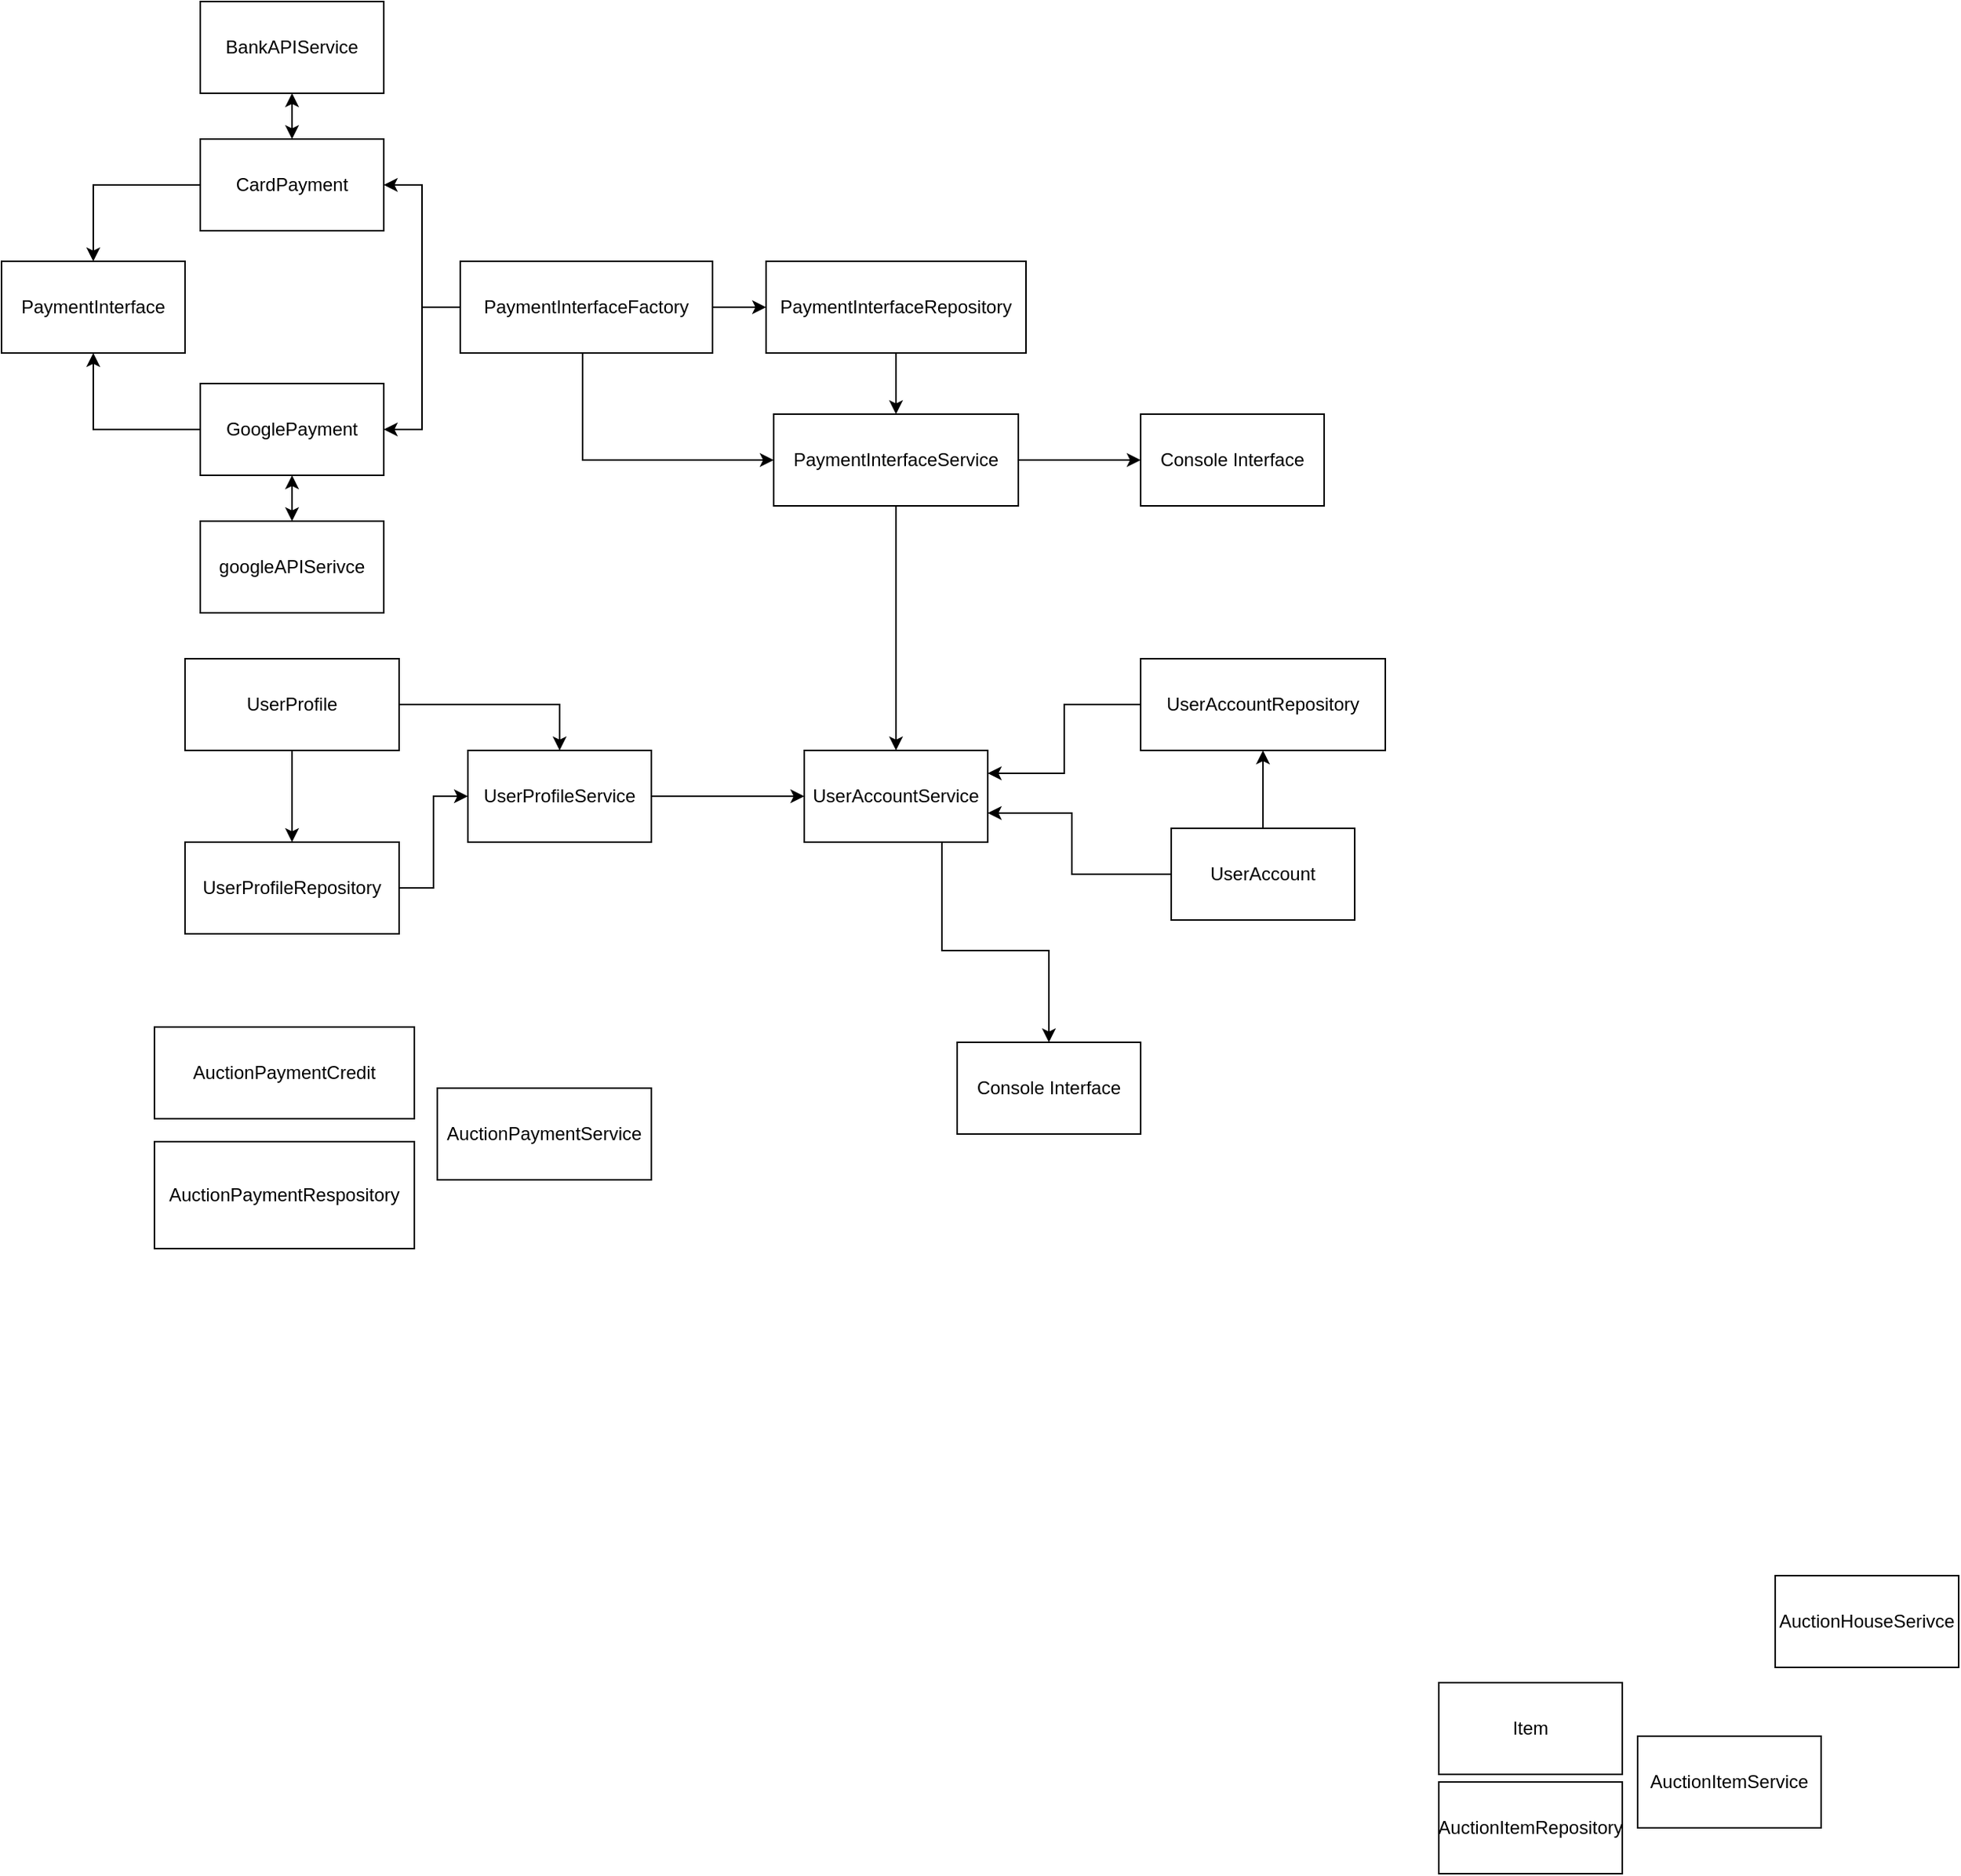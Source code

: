 <mxfile version="14.2.9" type="device" pages="2"><diagram id="r81VKgeQCfvm6491v-Wo" name="Overview Diagram"><mxGraphModel dx="2523" dy="1996" grid="1" gridSize="10" guides="1" tooltips="1" connect="1" arrows="1" fold="1" page="1" pageScale="1" pageWidth="850" pageHeight="1100" math="0" shadow="0"><root><mxCell id="0"/><mxCell id="1" parent="0"/><mxCell id="Q6yIJtYykdDkzVbL_dFZ-2" style="edgeStyle=orthogonalEdgeStyle;rounded=0;orthogonalLoop=1;jettySize=auto;html=1;entryX=0.5;entryY=0;entryDx=0;entryDy=0;" parent="1" source="I2kyU7m7-TDQjK4Cm5tF-1" target="I2kyU7m7-TDQjK4Cm5tF-28" edge="1"><mxGeometry relative="1" as="geometry"/></mxCell><mxCell id="Q6yIJtYykdDkzVbL_dFZ-3" style="edgeStyle=orthogonalEdgeStyle;rounded=0;orthogonalLoop=1;jettySize=auto;html=1;entryX=0.5;entryY=0;entryDx=0;entryDy=0;" parent="1" source="I2kyU7m7-TDQjK4Cm5tF-1" target="I2kyU7m7-TDQjK4Cm5tF-3" edge="1"><mxGeometry relative="1" as="geometry"/></mxCell><mxCell id="I2kyU7m7-TDQjK4Cm5tF-1" value="UserProfile" style="rounded=0;whiteSpace=wrap;html=1;" parent="1" vertex="1"><mxGeometry x="-180" y="60" width="140" height="60" as="geometry"/></mxCell><mxCell id="I2kyU7m7-TDQjK4Cm5tF-22" style="edgeStyle=orthogonalEdgeStyle;rounded=0;orthogonalLoop=1;jettySize=auto;html=1;entryX=0;entryY=0.5;entryDx=0;entryDy=0;startArrow=none;startFill=0;endArrow=classic;endFill=1;" parent="1" source="I2kyU7m7-TDQjK4Cm5tF-3" target="I2kyU7m7-TDQjK4Cm5tF-11" edge="1"><mxGeometry relative="1" as="geometry"/></mxCell><mxCell id="I2kyU7m7-TDQjK4Cm5tF-3" value="UserProfileService" style="rounded=0;whiteSpace=wrap;html=1;" parent="1" vertex="1"><mxGeometry x="5" y="120" width="120" height="60" as="geometry"/></mxCell><mxCell id="I2kyU7m7-TDQjK4Cm5tF-5" value="Item" style="rounded=0;whiteSpace=wrap;html=1;" parent="1" vertex="1"><mxGeometry x="640" y="730" width="120" height="60" as="geometry"/></mxCell><mxCell id="I2kyU7m7-TDQjK4Cm5tF-7" value="AuctionItemService" style="rounded=0;whiteSpace=wrap;html=1;" parent="1" vertex="1"><mxGeometry x="770" y="765" width="120" height="60" as="geometry"/></mxCell><mxCell id="I2kyU7m7-TDQjK4Cm5tF-8" value="AuctionItemRepository" style="rounded=0;whiteSpace=wrap;html=1;" parent="1" vertex="1"><mxGeometry x="640" y="795" width="120" height="60" as="geometry"/></mxCell><mxCell id="I2kyU7m7-TDQjK4Cm5tF-9" value="AuctionHouseSerivce" style="whiteSpace=wrap;html=1;" parent="1" vertex="1"><mxGeometry x="860" y="660" width="120" height="60" as="geometry"/></mxCell><mxCell id="gzCfl5kUiehXinMNAZoP-3" style="edgeStyle=orthogonalEdgeStyle;rounded=0;orthogonalLoop=1;jettySize=auto;html=1;" parent="1" source="I2kyU7m7-TDQjK4Cm5tF-11" target="gzCfl5kUiehXinMNAZoP-2" edge="1"><mxGeometry relative="1" as="geometry"><Array as="points"><mxPoint x="315" y="251"/><mxPoint x="385" y="251"/></Array></mxGeometry></mxCell><mxCell id="I2kyU7m7-TDQjK4Cm5tF-11" value="UserAccountService" style="whiteSpace=wrap;html=1;" parent="1" vertex="1"><mxGeometry x="225" y="120" width="120" height="60" as="geometry"/></mxCell><mxCell id="I2kyU7m7-TDQjK4Cm5tF-13" value="AuctionPaymentService" style="whiteSpace=wrap;html=1;" parent="1" vertex="1"><mxGeometry x="-15" y="341" width="140" height="60" as="geometry"/></mxCell><mxCell id="I2kyU7m7-TDQjK4Cm5tF-14" value="AuctionPaymentCredit" style="whiteSpace=wrap;html=1;" parent="1" vertex="1"><mxGeometry x="-200" y="301" width="170" height="60" as="geometry"/></mxCell><mxCell id="I2kyU7m7-TDQjK4Cm5tF-15" value="AuctionPaymentRespository" style="whiteSpace=wrap;html=1;" parent="1" vertex="1"><mxGeometry x="-200" y="376" width="170" height="70" as="geometry"/></mxCell><mxCell id="cvgaaLKxkSWGZqVUeKFh-3" style="edgeStyle=orthogonalEdgeStyle;rounded=0;orthogonalLoop=1;jettySize=auto;html=1;" parent="1" source="I2kyU7m7-TDQjK4Cm5tF-16" target="I2kyU7m7-TDQjK4Cm5tF-11" edge="1"><mxGeometry relative="1" as="geometry"/></mxCell><mxCell id="mcXa_Py46XLBqn0W-5Ll-2" value="" style="edgeStyle=orthogonalEdgeStyle;rounded=0;orthogonalLoop=1;jettySize=auto;html=1;" edge="1" parent="1" source="I2kyU7m7-TDQjK4Cm5tF-16" target="mcXa_Py46XLBqn0W-5Ll-1"><mxGeometry relative="1" as="geometry"><Array as="points"><mxPoint x="470" y="-70"/><mxPoint x="470" y="-70"/></Array></mxGeometry></mxCell><mxCell id="I2kyU7m7-TDQjK4Cm5tF-16" value="PaymentInterfaceService" style="whiteSpace=wrap;html=1;" parent="1" vertex="1"><mxGeometry x="205" y="-100" width="160" height="60" as="geometry"/></mxCell><mxCell id="ONnj_5ZlxG096qRH4PZU-2" style="edgeStyle=orthogonalEdgeStyle;rounded=0;orthogonalLoop=1;jettySize=auto;html=1;" parent="1" source="I2kyU7m7-TDQjK4Cm5tF-17" target="I2kyU7m7-TDQjK4Cm5tF-18" edge="1"><mxGeometry relative="1" as="geometry"/></mxCell><mxCell id="ONnj_5ZlxG096qRH4PZU-3" style="edgeStyle=orthogonalEdgeStyle;rounded=0;orthogonalLoop=1;jettySize=auto;html=1;entryX=0;entryY=0.5;entryDx=0;entryDy=0;" parent="1" source="I2kyU7m7-TDQjK4Cm5tF-17" target="I2kyU7m7-TDQjK4Cm5tF-16" edge="1"><mxGeometry relative="1" as="geometry"><Array as="points"><mxPoint x="80" y="-70"/></Array></mxGeometry></mxCell><mxCell id="qIYc_rqgNKrZULRwFgfV-2" style="edgeStyle=orthogonalEdgeStyle;rounded=0;orthogonalLoop=1;jettySize=auto;html=1;entryX=1;entryY=0.5;entryDx=0;entryDy=0;" parent="1" source="I2kyU7m7-TDQjK4Cm5tF-17" target="ulds4P4dIPmihpBsG768-3" edge="1"><mxGeometry relative="1" as="geometry"/></mxCell><mxCell id="qIYc_rqgNKrZULRwFgfV-3" style="edgeStyle=orthogonalEdgeStyle;rounded=0;orthogonalLoop=1;jettySize=auto;html=1;entryX=1;entryY=0.5;entryDx=0;entryDy=0;" parent="1" source="I2kyU7m7-TDQjK4Cm5tF-17" target="ulds4P4dIPmihpBsG768-4" edge="1"><mxGeometry relative="1" as="geometry"/></mxCell><mxCell id="I2kyU7m7-TDQjK4Cm5tF-17" value="PaymentInterfaceFactory" style="whiteSpace=wrap;html=1;" parent="1" vertex="1"><mxGeometry y="-200" width="165" height="60" as="geometry"/></mxCell><mxCell id="gzCfl5kUiehXinMNAZoP-15" style="edgeStyle=orthogonalEdgeStyle;rounded=0;orthogonalLoop=1;jettySize=auto;html=1;" parent="1" source="I2kyU7m7-TDQjK4Cm5tF-18" target="I2kyU7m7-TDQjK4Cm5tF-16" edge="1"><mxGeometry relative="1" as="geometry"/></mxCell><mxCell id="I2kyU7m7-TDQjK4Cm5tF-18" value="PaymentInterfaceRepository" style="whiteSpace=wrap;html=1;" parent="1" vertex="1"><mxGeometry x="200" y="-200" width="170" height="60" as="geometry"/></mxCell><mxCell id="Q6yIJtYykdDkzVbL_dFZ-1" style="edgeStyle=orthogonalEdgeStyle;rounded=0;orthogonalLoop=1;jettySize=auto;html=1;" parent="1" source="I2kyU7m7-TDQjK4Cm5tF-28" target="I2kyU7m7-TDQjK4Cm5tF-3" edge="1"><mxGeometry relative="1" as="geometry"/></mxCell><mxCell id="I2kyU7m7-TDQjK4Cm5tF-28" value="UserProfileRepository" style="rounded=0;whiteSpace=wrap;html=1;" parent="1" vertex="1"><mxGeometry x="-180" y="180" width="140" height="60" as="geometry"/></mxCell><mxCell id="Q6yIJtYykdDkzVbL_dFZ-5" style="edgeStyle=orthogonalEdgeStyle;rounded=0;orthogonalLoop=1;jettySize=auto;html=1;" parent="1" source="Q6yIJtYykdDkzVbL_dFZ-4" target="I2kyU7m7-TDQjK4Cm5tF-11" edge="1"><mxGeometry relative="1" as="geometry"><Array as="points"><mxPoint x="400" y="201"/><mxPoint x="400" y="161"/></Array></mxGeometry></mxCell><mxCell id="gzCfl5kUiehXinMNAZoP-5" style="edgeStyle=orthogonalEdgeStyle;rounded=0;orthogonalLoop=1;jettySize=auto;html=1;" parent="1" source="Q6yIJtYykdDkzVbL_dFZ-4" target="gzCfl5kUiehXinMNAZoP-4" edge="1"><mxGeometry relative="1" as="geometry"/></mxCell><mxCell id="Q6yIJtYykdDkzVbL_dFZ-4" value="UserAccount" style="whiteSpace=wrap;html=1;" parent="1" vertex="1"><mxGeometry x="465" y="171" width="120" height="60" as="geometry"/></mxCell><mxCell id="gzCfl5kUiehXinMNAZoP-2" value="Console Interface" style="whiteSpace=wrap;html=1;" parent="1" vertex="1"><mxGeometry x="325" y="311" width="120" height="60" as="geometry"/></mxCell><mxCell id="gzCfl5kUiehXinMNAZoP-6" style="edgeStyle=orthogonalEdgeStyle;rounded=0;orthogonalLoop=1;jettySize=auto;html=1;entryX=1;entryY=0.25;entryDx=0;entryDy=0;" parent="1" source="gzCfl5kUiehXinMNAZoP-4" target="I2kyU7m7-TDQjK4Cm5tF-11" edge="1"><mxGeometry relative="1" as="geometry"/></mxCell><mxCell id="gzCfl5kUiehXinMNAZoP-4" value="UserAccountRepository" style="whiteSpace=wrap;html=1;" parent="1" vertex="1"><mxGeometry x="445" y="60" width="160" height="60" as="geometry"/></mxCell><mxCell id="mMThudRZaqja10U17fXi-1" value="BankAPIService" style="whiteSpace=wrap;html=1;" parent="1" vertex="1"><mxGeometry x="-170" y="-370" width="120" height="60" as="geometry"/></mxCell><mxCell id="OUbQ_z0HRZCpJzxNJCdE-1" style="edgeStyle=orthogonalEdgeStyle;rounded=0;orthogonalLoop=1;jettySize=auto;html=1;startArrow=classic;startFill=1;" parent="1" source="ulds4P4dIPmihpBsG768-3" target="mMThudRZaqja10U17fXi-1" edge="1"><mxGeometry relative="1" as="geometry"/></mxCell><mxCell id="Ntah7swOVjJ12UIjESs_-2" style="edgeStyle=orthogonalEdgeStyle;rounded=0;orthogonalLoop=1;jettySize=auto;html=1;" parent="1" source="ulds4P4dIPmihpBsG768-3" target="6QSgvyJENvbBUKKOiL1o-1" edge="1"><mxGeometry relative="1" as="geometry"/></mxCell><mxCell id="ulds4P4dIPmihpBsG768-3" value="CardPayment" style="whiteSpace=wrap;html=1;" parent="1" vertex="1"><mxGeometry x="-170" y="-280" width="120" height="60" as="geometry"/></mxCell><mxCell id="OUbQ_z0HRZCpJzxNJCdE-3" style="edgeStyle=orthogonalEdgeStyle;rounded=0;orthogonalLoop=1;jettySize=auto;html=1;startArrow=classic;startFill=1;" parent="1" source="ulds4P4dIPmihpBsG768-4" target="OUbQ_z0HRZCpJzxNJCdE-2" edge="1"><mxGeometry relative="1" as="geometry"/></mxCell><mxCell id="Ntah7swOVjJ12UIjESs_-1" style="edgeStyle=orthogonalEdgeStyle;rounded=0;orthogonalLoop=1;jettySize=auto;html=1;" parent="1" source="ulds4P4dIPmihpBsG768-4" target="6QSgvyJENvbBUKKOiL1o-1" edge="1"><mxGeometry relative="1" as="geometry"/></mxCell><mxCell id="ulds4P4dIPmihpBsG768-4" value="GooglePayment" style="whiteSpace=wrap;html=1;" parent="1" vertex="1"><mxGeometry x="-170" y="-120" width="120" height="60" as="geometry"/></mxCell><mxCell id="OUbQ_z0HRZCpJzxNJCdE-2" value="googleAPISerivce" style="whiteSpace=wrap;html=1;" parent="1" vertex="1"><mxGeometry x="-170" y="-30" width="120" height="60" as="geometry"/></mxCell><mxCell id="6QSgvyJENvbBUKKOiL1o-1" value="PaymentInterface" style="whiteSpace=wrap;html=1;" parent="1" vertex="1"><mxGeometry x="-300" y="-200" width="120" height="60" as="geometry"/></mxCell><mxCell id="mcXa_Py46XLBqn0W-5Ll-1" value="Console Interface" style="whiteSpace=wrap;html=1;" vertex="1" parent="1"><mxGeometry x="445" y="-100" width="120" height="60" as="geometry"/></mxCell></root></mxGraphModel></diagram><diagram id="7XcquJOHp3C-iuRUlVmf" name="Class Diagram"><mxGraphModel dx="2272" dy="1862" grid="1" gridSize="10" guides="1" tooltips="1" connect="1" arrows="1" fold="1" page="1" pageScale="1" pageWidth="850" pageHeight="1100" math="0" shadow="0"><root><mxCell id="P2Dz0mEHDDmNIb5PMjdy-0"/><mxCell id="P2Dz0mEHDDmNIb5PMjdy-1" parent="P2Dz0mEHDDmNIb5PMjdy-0"/><mxCell id="8g-rBgWS3mRkG20rDwMc-0" value="" style="rounded=0;whiteSpace=wrap;html=1;" parent="P2Dz0mEHDDmNIb5PMjdy-1" vertex="1"><mxGeometry x="-330" y="-120" width="710" height="650" as="geometry"/></mxCell><mxCell id="dmM8imzTffKyK5uBwIWd-29" value="" style="group" parent="P2Dz0mEHDDmNIb5PMjdy-1" vertex="1" connectable="0"><mxGeometry x="-300" y="-80" width="270" height="260" as="geometry"/></mxCell><mxCell id="dmM8imzTffKyK5uBwIWd-0" value="" style="rounded=0;whiteSpace=wrap;html=1;" parent="dmM8imzTffKyK5uBwIWd-29" vertex="1"><mxGeometry width="270" height="260" as="geometry"/></mxCell><mxCell id="dmM8imzTffKyK5uBwIWd-3" value="User Profile" style="rounded=0;whiteSpace=wrap;html=1;align=left;" parent="dmM8imzTffKyK5uBwIWd-29" vertex="1"><mxGeometry width="270" height="30" as="geometry"/></mxCell><mxCell id="dmM8imzTffKyK5uBwIWd-4" value="" style="rounded=0;whiteSpace=wrap;html=1;align=left;" parent="dmM8imzTffKyK5uBwIWd-29" vertex="1"><mxGeometry y="30" width="270" height="80" as="geometry"/></mxCell><mxCell id="dmM8imzTffKyK5uBwIWd-5" value="- name: String&lt;br&gt;- DoB: Date&lt;br&gt;- occupation: String&lt;br&gt;- uniqueID: String&lt;br&gt;- createdAt: Date" style="text;html=1;strokeColor=none;fillColor=none;align=left;verticalAlign=middle;whiteSpace=wrap;rounded=0;" parent="dmM8imzTffKyK5uBwIWd-29" vertex="1"><mxGeometry y="12" width="270" height="110" as="geometry"/></mxCell><mxCell id="dmM8imzTffKyK5uBwIWd-8" value="+ getName()&lt;br&gt;+ getDoB()&lt;br&gt;+ setOccupation(occupation: String)&lt;br&gt;+ getOccupation()&lt;br&gt;+ getUniqueID()&lt;br&gt;+ getCreatedAt()" style="text;html=1;strokeColor=none;fillColor=none;align=left;verticalAlign=middle;whiteSpace=wrap;rounded=0;" parent="dmM8imzTffKyK5uBwIWd-29" vertex="1"><mxGeometry y="110" width="270" height="80" as="geometry"/></mxCell><mxCell id="dmM8imzTffKyK5uBwIWd-30" value="" style="group" parent="P2Dz0mEHDDmNIb5PMjdy-1" vertex="1" connectable="0"><mxGeometry x="-300" y="210" width="390" height="290" as="geometry"/></mxCell><mxCell id="dmM8imzTffKyK5uBwIWd-31" value="" style="rounded=0;whiteSpace=wrap;html=1;" parent="dmM8imzTffKyK5uBwIWd-30" vertex="1"><mxGeometry width="364.0" height="290" as="geometry"/></mxCell><mxCell id="dmM8imzTffKyK5uBwIWd-32" value="User Profile Repository" style="rounded=0;whiteSpace=wrap;html=1;align=left;" parent="dmM8imzTffKyK5uBwIWd-30" vertex="1"><mxGeometry width="364.0" height="33.462" as="geometry"/></mxCell><mxCell id="dmM8imzTffKyK5uBwIWd-33" value="" style="rounded=0;whiteSpace=wrap;html=1;align=left;" parent="dmM8imzTffKyK5uBwIWd-30" vertex="1"><mxGeometry y="33.46" width="364" height="46.54" as="geometry"/></mxCell><mxCell id="dmM8imzTffKyK5uBwIWd-35" value="+ addUserProfile(u: UserProfile)&lt;br&gt;+ deleteUserProfile(u: UserProfile)&lt;br&gt;+ updateUserProfile(u: UserProfile)&lt;br&gt;+ getUserProfile()&lt;br&gt;+ getUserProfile(uniqueID: String)&lt;br&gt;+ fileWriteObject()&lt;br&gt;+ fileReadObject()" style="text;html=1;strokeColor=none;fillColor=none;align=left;verticalAlign=middle;whiteSpace=wrap;rounded=0;" parent="dmM8imzTffKyK5uBwIWd-30" vertex="1"><mxGeometry y="80" width="390" height="110" as="geometry"/></mxCell><mxCell id="dmM8imzTffKyK5uBwIWd-34" value="- fileName: String&lt;br&gt;- userList: List&amp;lt;UserProfile&amp;gt;" style="text;html=1;strokeColor=none;fillColor=none;align=left;verticalAlign=middle;whiteSpace=wrap;rounded=0;" parent="dmM8imzTffKyK5uBwIWd-30" vertex="1"><mxGeometry y="33.46" width="364" height="46.54" as="geometry"/></mxCell><mxCell id="5aeJ9ZE5QNEJxUDV2E_B-5" value="" style="group" parent="P2Dz0mEHDDmNIb5PMjdy-1" vertex="1" connectable="0"><mxGeometry x="10" y="-80" width="360" height="260" as="geometry"/></mxCell><mxCell id="dmM8imzTffKyK5uBwIWd-38" value="" style="rounded=0;whiteSpace=wrap;html=1;" parent="5aeJ9ZE5QNEJxUDV2E_B-5" vertex="1"><mxGeometry width="345.6" height="260" as="geometry"/></mxCell><mxCell id="dmM8imzTffKyK5uBwIWd-39" value="User Profile Service" style="rounded=0;whiteSpace=wrap;html=1;align=left;" parent="5aeJ9ZE5QNEJxUDV2E_B-5" vertex="1"><mxGeometry width="345.6" height="30" as="geometry"/></mxCell><mxCell id="dmM8imzTffKyK5uBwIWd-42" value="+ createUserProfile(name: String, dob:Date, occupation: String)&lt;br&gt;+ deleteUserProfile(uniqueID: String)&lt;br&gt;+ updateUserProfile(uniqueID: String, occupation:String)&lt;br&gt;+ viewUserProfileList()&lt;br&gt;+ viewUserProfile(uniqueID: String)" style="text;html=1;strokeColor=none;fillColor=none;align=left;verticalAlign=middle;whiteSpace=wrap;rounded=0;" parent="5aeJ9ZE5QNEJxUDV2E_B-5" vertex="1"><mxGeometry y="60" width="360.0" height="80" as="geometry"/></mxCell><mxCell id="5aeJ9ZE5QNEJxUDV2E_B-4" value="- upr: UserProfileRepository" style="whiteSpace=wrap;html=1;align=left;" parent="5aeJ9ZE5QNEJxUDV2E_B-5" vertex="1"><mxGeometry y="30" width="345.6" height="30" as="geometry"/></mxCell><mxCell id="8g-rBgWS3mRkG20rDwMc-1" value="User Profile" style="text;html=1;strokeColor=none;fillColor=none;align=center;verticalAlign=middle;whiteSpace=wrap;rounded=0;" parent="P2Dz0mEHDDmNIb5PMjdy-1" vertex="1"><mxGeometry x="-330" y="-120" width="80" height="20" as="geometry"/></mxCell><mxCell id="TrtC-TVVJnQffVpj-WIV-0" value="" style="group" parent="P2Dz0mEHDDmNIb5PMjdy-1" vertex="1" connectable="0"><mxGeometry x="260" y="760" width="270" height="260" as="geometry"/></mxCell><mxCell id="TrtC-TVVJnQffVpj-WIV-1" value="" style="rounded=0;whiteSpace=wrap;html=1;" parent="TrtC-TVVJnQffVpj-WIV-0" vertex="1"><mxGeometry width="270" height="260" as="geometry"/></mxCell><mxCell id="TrtC-TVVJnQffVpj-WIV-2" value="CardPayment" style="rounded=0;whiteSpace=wrap;html=1;align=left;" parent="TrtC-TVVJnQffVpj-WIV-0" vertex="1"><mxGeometry width="270" height="30" as="geometry"/></mxCell><mxCell id="TrtC-TVVJnQffVpj-WIV-3" value="" style="rounded=0;whiteSpace=wrap;html=1;align=left;" parent="TrtC-TVVJnQffVpj-WIV-0" vertex="1"><mxGeometry y="30" width="270" height="90" as="geometry"/></mxCell><mxCell id="TrtC-TVVJnQffVpj-WIV-4" value="- identityCode: String&lt;br&gt;- cvvValue: String&lt;br&gt;- expiryDate: Date&lt;br&gt;- cardType: enum(CardType)&lt;br&gt;- verified: boolean" style="text;html=1;strokeColor=none;fillColor=none;align=left;verticalAlign=middle;whiteSpace=wrap;rounded=0;" parent="TrtC-TVVJnQffVpj-WIV-0" vertex="1"><mxGeometry y="26" width="270" height="84" as="geometry"/></mxCell><mxCell id="TrtC-TVVJnQffVpj-WIV-5" value="+ getIdentityCode()&lt;br&gt;+ getCvvValue()&lt;br&gt;+ getExpiryDate()&lt;br&gt;+ getCardOwnerName()&lt;br&gt;+ getCardType()&lt;br&gt;+ getVerified()&lt;br&gt;+ setVerified()&lt;br&gt;+ pay(amount: double)" style="text;html=1;strokeColor=none;fillColor=none;align=left;verticalAlign=middle;whiteSpace=wrap;rounded=0;" parent="TrtC-TVVJnQffVpj-WIV-0" vertex="1"><mxGeometry y="120" width="270" height="118" as="geometry"/></mxCell><mxCell id="neQlk8XRQE_lGBKE0n6T-7" value="" style="rounded=0;whiteSpace=wrap;html=1;" parent="P2Dz0mEHDDmNIb5PMjdy-1" vertex="1"><mxGeometry x="260" y="1040" width="270" height="60" as="geometry"/></mxCell><mxCell id="neQlk8XRQE_lGBKE0n6T-8" value="Bank API Service" style="rounded=0;whiteSpace=wrap;html=1;align=left;" parent="P2Dz0mEHDDmNIb5PMjdy-1" vertex="1"><mxGeometry x="260" y="1040" width="270" height="30" as="geometry"/></mxCell><mxCell id="neQlk8XRQE_lGBKE0n6T-11" value="+ verifiyIdentityCard(p: CardPayment)" style="text;html=1;strokeColor=none;fillColor=none;align=left;verticalAlign=middle;whiteSpace=wrap;rounded=0;" parent="P2Dz0mEHDDmNIb5PMjdy-1" vertex="1"><mxGeometry x="260" y="1070" width="270" height="20" as="geometry"/></mxCell><mxCell id="5qB0QaIXKI_vUI9aS-en-7" value="" style="group" parent="P2Dz0mEHDDmNIb5PMjdy-1" vertex="1" connectable="0"><mxGeometry x="-50" y="760" width="270" height="320" as="geometry"/></mxCell><mxCell id="8Av1viue4UBTjkgRkVqu-1" value="" style="rounded=0;whiteSpace=wrap;html=1;" parent="5qB0QaIXKI_vUI9aS-en-7" vertex="1"><mxGeometry width="270" height="320" as="geometry"/></mxCell><mxCell id="8Av1viue4UBTjkgRkVqu-2" value="GooglePayment" style="rounded=0;whiteSpace=wrap;html=1;align=left;" parent="5qB0QaIXKI_vUI9aS-en-7" vertex="1"><mxGeometry width="270" height="36.923" as="geometry"/></mxCell><mxCell id="8Av1viue4UBTjkgRkVqu-3" value="" style="rounded=0;whiteSpace=wrap;html=1;align=left;" parent="5qB0QaIXKI_vUI9aS-en-7" vertex="1"><mxGeometry y="36.92" width="270" height="93.08" as="geometry"/></mxCell><mxCell id="8Av1viue4UBTjkgRkVqu-4" value="- googleAccountName: String&lt;br&gt;- googleAccountCurrency: String&lt;br&gt;- googleAccountLimit: double&lt;br&gt;- googleSecretValue: String&lt;br&gt;- verified: boolean" style="text;html=1;strokeColor=none;fillColor=none;align=left;verticalAlign=middle;whiteSpace=wrap;rounded=0;" parent="5qB0QaIXKI_vUI9aS-en-7" vertex="1"><mxGeometry y="14" width="270" height="120.615" as="geometry"/></mxCell><mxCell id="8Av1viue4UBTjkgRkVqu-5" value="+ getGoogleAccountID()&lt;br&gt;+ getGoogleAccountName()&lt;br&gt;+ getGoogleAccountCurrency()&lt;br&gt;+ setGoogleAccountCurrency(currency: String)&lt;br&gt;+ getGoogleAccountLimit()&lt;br&gt;+ setGoogleAccountLimit(limit: double)&lt;br&gt;+ getGoogleSecretValue()&lt;br&gt;+ getVerified()&lt;br&gt;+ setVerified()&lt;br&gt;+ pay(amount: double)" style="text;html=1;strokeColor=none;fillColor=none;align=left;verticalAlign=middle;whiteSpace=wrap;rounded=0;" parent="5qB0QaIXKI_vUI9aS-en-7" vertex="1"><mxGeometry y="130" width="270" height="150" as="geometry"/></mxCell><mxCell id="5qB0QaIXKI_vUI9aS-en-9" value="" style="rounded=0;whiteSpace=wrap;html=1;" parent="P2Dz0mEHDDmNIb5PMjdy-1" vertex="1"><mxGeometry x="-50" y="1100" width="270" height="60" as="geometry"/></mxCell><mxCell id="5qB0QaIXKI_vUI9aS-en-10" value="Google API Service" style="rounded=0;whiteSpace=wrap;html=1;align=left;" parent="P2Dz0mEHDDmNIb5PMjdy-1" vertex="1"><mxGeometry x="-50" y="1100" width="270" height="30" as="geometry"/></mxCell><mxCell id="5qB0QaIXKI_vUI9aS-en-11" value="+ verifiyGoogleAccount(g: GooglePayment)" style="text;html=1;strokeColor=none;fillColor=none;align=left;verticalAlign=middle;whiteSpace=wrap;rounded=0;" parent="P2Dz0mEHDDmNIb5PMjdy-1" vertex="1"><mxGeometry x="-50" y="1130" width="270" height="20" as="geometry"/></mxCell><mxCell id="LtqTmSgWSsv3zUbwUViP-1" value="" style="group" parent="P2Dz0mEHDDmNIb5PMjdy-1" vertex="1" connectable="0"><mxGeometry x="-50" y="590" width="270" height="130" as="geometry"/></mxCell><mxCell id="5qB0QaIXKI_vUI9aS-en-1" value="" style="rounded=0;whiteSpace=wrap;html=1;" parent="LtqTmSgWSsv3zUbwUViP-1" vertex="1"><mxGeometry y="50" width="270" height="90" as="geometry"/></mxCell><mxCell id="5qB0QaIXKI_vUI9aS-en-2" value="Payment Interface {interface}" style="rounded=0;whiteSpace=wrap;html=1;align=left;" parent="LtqTmSgWSsv3zUbwUViP-1" vertex="1"><mxGeometry y="50" width="270" height="30" as="geometry"/></mxCell><mxCell id="5qB0QaIXKI_vUI9aS-en-5" value="+ getPaymentID()&lt;br&gt;+ pay(amount: double)&lt;br&gt;+ verify()" style="text;html=1;strokeColor=none;fillColor=none;align=left;verticalAlign=middle;whiteSpace=wrap;rounded=0;" parent="LtqTmSgWSsv3zUbwUViP-1" vertex="1"><mxGeometry y="80" width="270" height="50" as="geometry"/></mxCell><mxCell id="-L3kKWWx30AKZ7RZyIV8-0" value="" style="group" vertex="1" connectable="0" parent="P2Dz0mEHDDmNIb5PMjdy-1"><mxGeometry x="-520" y="830" width="450" height="140" as="geometry"/></mxCell><mxCell id="w48QJTYEl0AQYgitOjoj-2" value="" style="rounded=0;whiteSpace=wrap;html=1;" parent="-L3kKWWx30AKZ7RZyIV8-0" vertex="1"><mxGeometry y="-20" width="450" height="110" as="geometry"/></mxCell><mxCell id="w48QJTYEl0AQYgitOjoj-3" value="Payment Interface Factory" style="rounded=0;whiteSpace=wrap;html=1;align=left;" parent="-L3kKWWx30AKZ7RZyIV8-0" vertex="1"><mxGeometry y="-20" width="450" height="30" as="geometry"/></mxCell><mxCell id="w48QJTYEl0AQYgitOjoj-6" value="+ createPaymentInterface(&lt;span&gt;String identityCode, String cvvValue, Date expiryDate,&lt;br&gt;&lt;/span&gt;&lt;span&gt;&#9;&#9;&#9;&lt;/span&gt;&lt;span&gt;CardType type&lt;/span&gt;)&lt;br&gt;+ createPaymentInterface(String googleAccountName, String googleSecretValue)" style="text;html=1;strokeColor=none;fillColor=none;align=left;verticalAlign=middle;whiteSpace=wrap;rounded=0;" parent="-L3kKWWx30AKZ7RZyIV8-0" vertex="1"><mxGeometry y="-20" width="450" height="110" as="geometry"/></mxCell><mxCell id="UBqSMhE7JbLtEKvTfhZd-2" value="" style="rounded=0;whiteSpace=wrap;html=1;" parent="P2Dz0mEHDDmNIb5PMjdy-1" vertex="1"><mxGeometry x="-340" y="950" width="270" height="170" as="geometry"/></mxCell><mxCell id="UBqSMhE7JbLtEKvTfhZd-3" value="Payment Interface Repository" style="rounded=0;whiteSpace=wrap;html=1;align=left;" parent="P2Dz0mEHDDmNIb5PMjdy-1" vertex="1"><mxGeometry x="-340" y="950" width="270" height="30" as="geometry"/></mxCell><mxCell id="UBqSMhE7JbLtEKvTfhZd-4" value="" style="rounded=0;whiteSpace=wrap;html=1;align=left;" parent="P2Dz0mEHDDmNIb5PMjdy-1" vertex="1"><mxGeometry x="-340" y="980" width="270" height="40" as="geometry"/></mxCell><mxCell id="UBqSMhE7JbLtEKvTfhZd-5" value="- fileName: String&lt;br&gt;- pList: List&amp;lt;PaymentType&amp;gt;" style="text;html=1;strokeColor=none;fillColor=none;align=left;verticalAlign=middle;whiteSpace=wrap;rounded=0;" parent="P2Dz0mEHDDmNIb5PMjdy-1" vertex="1"><mxGeometry x="-340" y="980" width="270" height="40" as="geometry"/></mxCell><mxCell id="UBqSMhE7JbLtEKvTfhZd-6" value="+ addPayment(p: PaymentInterface)&lt;br&gt;+ deletePayment(p: PaymentInterface)&lt;br&gt;+ getPayment()&lt;br&gt;+ getPayment(id: String)&lt;br&gt;+ fileWriteObject()&lt;br&gt;+ fileReadOBject()" style="text;html=1;strokeColor=none;fillColor=none;align=left;verticalAlign=middle;whiteSpace=wrap;rounded=0;" parent="P2Dz0mEHDDmNIb5PMjdy-1" vertex="1"><mxGeometry x="-340" y="1020" width="270" height="100" as="geometry"/></mxCell><mxCell id="-L3kKWWx30AKZ7RZyIV8-1" value="" style="group" vertex="1" connectable="0" parent="P2Dz0mEHDDmNIb5PMjdy-1"><mxGeometry x="-710" y="710" width="660" height="380" as="geometry"/></mxCell><mxCell id="8g-rBgWS3mRkG20rDwMc-4" value="" style="rounded=0;whiteSpace=wrap;html=1;" parent="-L3kKWWx30AKZ7RZyIV8-1" vertex="1"><mxGeometry x="190" y="-90" width="450" height="170" as="geometry"/></mxCell><mxCell id="8g-rBgWS3mRkG20rDwMc-5" value="Payment Interface Service" style="rounded=0;whiteSpace=wrap;html=1;align=left;" parent="-L3kKWWx30AKZ7RZyIV8-1" vertex="1"><mxGeometry x="190" y="-90" width="450" height="30" as="geometry"/></mxCell><mxCell id="8g-rBgWS3mRkG20rDwMc-6" value="" style="rounded=0;whiteSpace=wrap;html=1;align=left;" parent="-L3kKWWx30AKZ7RZyIV8-1" vertex="1"><mxGeometry x="190" y="-60" width="450" height="30" as="geometry"/></mxCell><mxCell id="8g-rBgWS3mRkG20rDwMc-7" value="- pir: PaymentInferfaceRepository" style="text;html=1;strokeColor=none;fillColor=none;align=left;verticalAlign=middle;whiteSpace=wrap;rounded=0;" parent="-L3kKWWx30AKZ7RZyIV8-1" vertex="1"><mxGeometry x="190" y="-60" width="450" height="30" as="geometry"/></mxCell><mxCell id="8g-rBgWS3mRkG20rDwMc-8" value="+ addPaymentInterface(&lt;span&gt;identityCode: String, cvvValue: String, expiryDate: Date,&lt;/span&gt;&lt;div&gt;type: CardType)&lt;/div&gt;+ addPaymentInterface(googleAccountName: String, googleSecretValue: String)&lt;br&gt;+ deletePayment(paymentID: String)&lt;br&gt;+ viewPaymentList()&lt;br&gt;+ viewPayment(paymentID: String)&lt;br&gt;+ chargePaymentInterface(identifier: String, amt: double)" style="text;html=1;strokeColor=none;fillColor=none;align=left;verticalAlign=middle;whiteSpace=wrap;rounded=0;" parent="-L3kKWWx30AKZ7RZyIV8-1" vertex="1"><mxGeometry x="190" y="-60" width="450" height="170" as="geometry"/></mxCell></root></mxGraphModel></diagram></mxfile>
